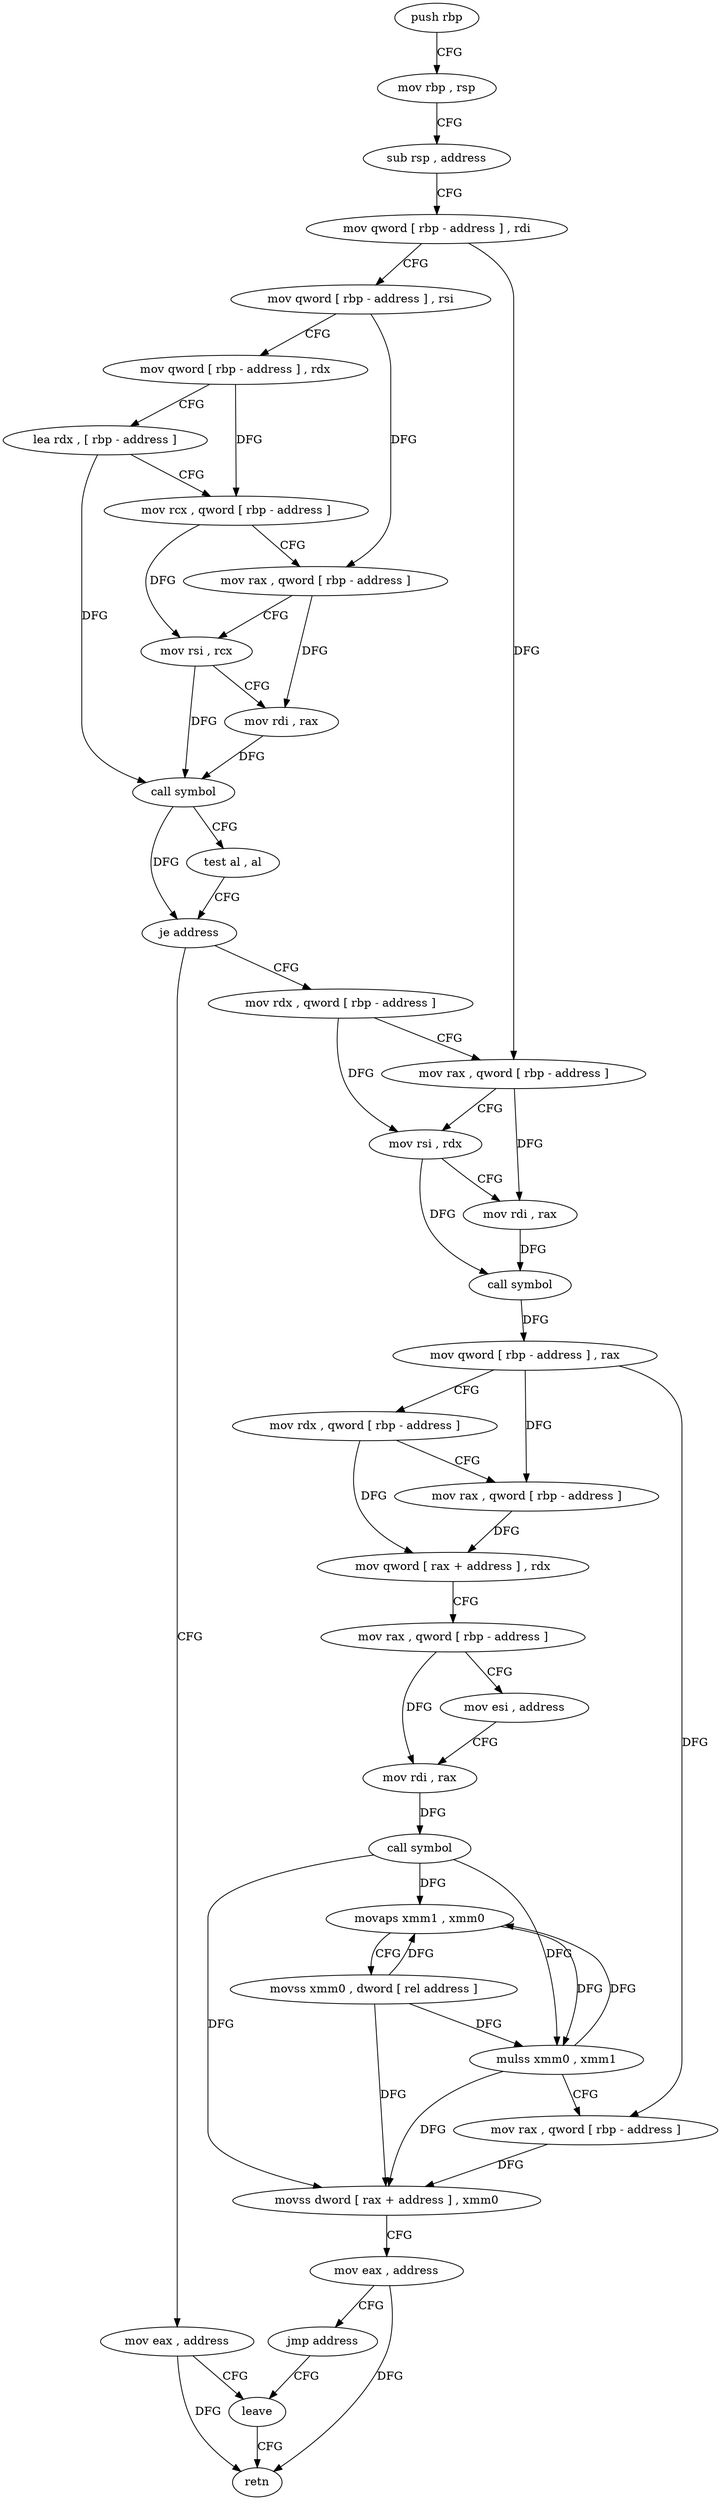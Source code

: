 digraph "func" {
"4260396" [label = "push rbp" ]
"4260397" [label = "mov rbp , rsp" ]
"4260400" [label = "sub rsp , address" ]
"4260404" [label = "mov qword [ rbp - address ] , rdi" ]
"4260408" [label = "mov qword [ rbp - address ] , rsi" ]
"4260412" [label = "mov qword [ rbp - address ] , rdx" ]
"4260416" [label = "lea rdx , [ rbp - address ]" ]
"4260420" [label = "mov rcx , qword [ rbp - address ]" ]
"4260424" [label = "mov rax , qword [ rbp - address ]" ]
"4260428" [label = "mov rsi , rcx" ]
"4260431" [label = "mov rdi , rax" ]
"4260434" [label = "call symbol" ]
"4260439" [label = "test al , al" ]
"4260441" [label = "je address" ]
"4260526" [label = "mov eax , address" ]
"4260443" [label = "mov rdx , qword [ rbp - address ]" ]
"4260531" [label = "leave" ]
"4260447" [label = "mov rax , qword [ rbp - address ]" ]
"4260451" [label = "mov rsi , rdx" ]
"4260454" [label = "mov rdi , rax" ]
"4260457" [label = "call symbol" ]
"4260462" [label = "mov qword [ rbp - address ] , rax" ]
"4260466" [label = "mov rdx , qword [ rbp - address ]" ]
"4260470" [label = "mov rax , qword [ rbp - address ]" ]
"4260474" [label = "mov qword [ rax + address ] , rdx" ]
"4260478" [label = "mov rax , qword [ rbp - address ]" ]
"4260482" [label = "mov esi , address" ]
"4260487" [label = "mov rdi , rax" ]
"4260490" [label = "call symbol" ]
"4260495" [label = "movaps xmm1 , xmm0" ]
"4260498" [label = "movss xmm0 , dword [ rel address ]" ]
"4260506" [label = "mulss xmm0 , xmm1" ]
"4260510" [label = "mov rax , qword [ rbp - address ]" ]
"4260514" [label = "movss dword [ rax + address ] , xmm0" ]
"4260519" [label = "mov eax , address" ]
"4260524" [label = "jmp address" ]
"4260532" [label = "retn" ]
"4260396" -> "4260397" [ label = "CFG" ]
"4260397" -> "4260400" [ label = "CFG" ]
"4260400" -> "4260404" [ label = "CFG" ]
"4260404" -> "4260408" [ label = "CFG" ]
"4260404" -> "4260447" [ label = "DFG" ]
"4260408" -> "4260412" [ label = "CFG" ]
"4260408" -> "4260424" [ label = "DFG" ]
"4260412" -> "4260416" [ label = "CFG" ]
"4260412" -> "4260420" [ label = "DFG" ]
"4260416" -> "4260420" [ label = "CFG" ]
"4260416" -> "4260434" [ label = "DFG" ]
"4260420" -> "4260424" [ label = "CFG" ]
"4260420" -> "4260428" [ label = "DFG" ]
"4260424" -> "4260428" [ label = "CFG" ]
"4260424" -> "4260431" [ label = "DFG" ]
"4260428" -> "4260431" [ label = "CFG" ]
"4260428" -> "4260434" [ label = "DFG" ]
"4260431" -> "4260434" [ label = "DFG" ]
"4260434" -> "4260439" [ label = "CFG" ]
"4260434" -> "4260441" [ label = "DFG" ]
"4260439" -> "4260441" [ label = "CFG" ]
"4260441" -> "4260526" [ label = "CFG" ]
"4260441" -> "4260443" [ label = "CFG" ]
"4260526" -> "4260531" [ label = "CFG" ]
"4260526" -> "4260532" [ label = "DFG" ]
"4260443" -> "4260447" [ label = "CFG" ]
"4260443" -> "4260451" [ label = "DFG" ]
"4260531" -> "4260532" [ label = "CFG" ]
"4260447" -> "4260451" [ label = "CFG" ]
"4260447" -> "4260454" [ label = "DFG" ]
"4260451" -> "4260454" [ label = "CFG" ]
"4260451" -> "4260457" [ label = "DFG" ]
"4260454" -> "4260457" [ label = "DFG" ]
"4260457" -> "4260462" [ label = "DFG" ]
"4260462" -> "4260466" [ label = "CFG" ]
"4260462" -> "4260470" [ label = "DFG" ]
"4260462" -> "4260510" [ label = "DFG" ]
"4260466" -> "4260470" [ label = "CFG" ]
"4260466" -> "4260474" [ label = "DFG" ]
"4260470" -> "4260474" [ label = "DFG" ]
"4260474" -> "4260478" [ label = "CFG" ]
"4260478" -> "4260482" [ label = "CFG" ]
"4260478" -> "4260487" [ label = "DFG" ]
"4260482" -> "4260487" [ label = "CFG" ]
"4260487" -> "4260490" [ label = "DFG" ]
"4260490" -> "4260495" [ label = "DFG" ]
"4260490" -> "4260506" [ label = "DFG" ]
"4260490" -> "4260514" [ label = "DFG" ]
"4260495" -> "4260498" [ label = "CFG" ]
"4260495" -> "4260506" [ label = "DFG" ]
"4260498" -> "4260506" [ label = "DFG" ]
"4260498" -> "4260495" [ label = "DFG" ]
"4260498" -> "4260514" [ label = "DFG" ]
"4260506" -> "4260510" [ label = "CFG" ]
"4260506" -> "4260495" [ label = "DFG" ]
"4260506" -> "4260514" [ label = "DFG" ]
"4260510" -> "4260514" [ label = "DFG" ]
"4260514" -> "4260519" [ label = "CFG" ]
"4260519" -> "4260524" [ label = "CFG" ]
"4260519" -> "4260532" [ label = "DFG" ]
"4260524" -> "4260531" [ label = "CFG" ]
}
